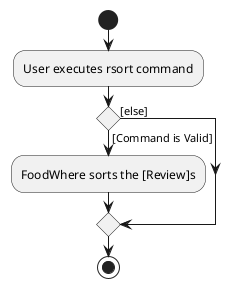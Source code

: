 @startuml
start
:User executes rsort command;

'Since the beta syntax does not support placing the condition outside the
'diamond we place it as the true branch instead.
if () then ([Command is Valid])
    :FoodWhere sorts the [Review]s;
else ([else])
endif
stop
@enduml

